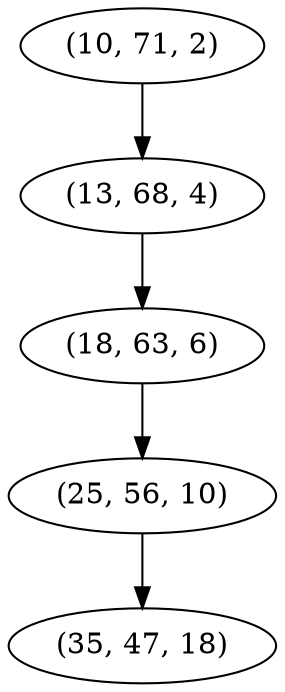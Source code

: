 digraph tree {
    "(10, 71, 2)";
    "(13, 68, 4)";
    "(18, 63, 6)";
    "(25, 56, 10)";
    "(35, 47, 18)";
    "(10, 71, 2)" -> "(13, 68, 4)";
    "(13, 68, 4)" -> "(18, 63, 6)";
    "(18, 63, 6)" -> "(25, 56, 10)";
    "(25, 56, 10)" -> "(35, 47, 18)";
}
